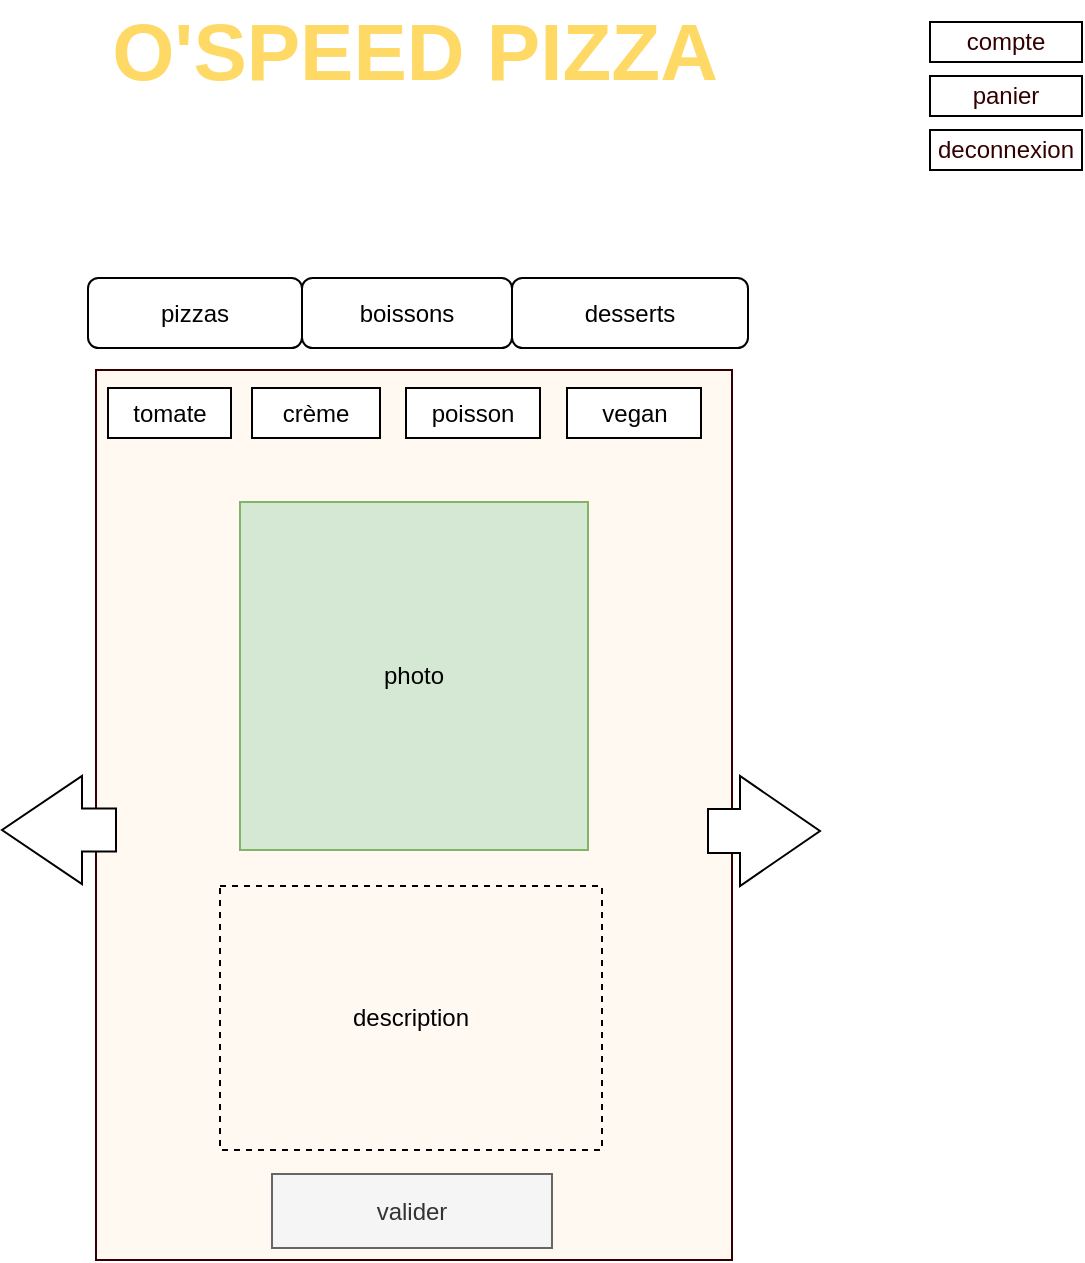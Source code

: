 <mxfile version="14.4.7" type="device"><diagram id="oeRiKQhRw5DzlA4DLYJ-" name="Page-1"><mxGraphModel dx="1384" dy="773" grid="0" gridSize="10" guides="1" tooltips="1" connect="1" arrows="1" fold="1" page="1" pageScale="1" pageWidth="827" pageHeight="1169" math="0" shadow="0"><root><mxCell id="0"/><mxCell id="1" parent="0"/><mxCell id="9-CjOM8kxsaQLHhYBQyz-15" value="" style="rounded=0;whiteSpace=wrap;html=1;strokeColor=#000000;fontColor=#FFD966;" parent="1" vertex="1"><mxGeometry x="216" y="246" width="254" height="344" as="geometry"/></mxCell><mxCell id="9-CjOM8kxsaQLHhYBQyz-1" value="pizzas" style="rounded=1;whiteSpace=wrap;html=1;" parent="1" vertex="1"><mxGeometry x="174" y="147" width="107" height="35" as="geometry"/></mxCell><mxCell id="9-CjOM8kxsaQLHhYBQyz-2" value="boissons" style="rounded=1;whiteSpace=wrap;html=1;" parent="1" vertex="1"><mxGeometry x="281" y="147" width="105" height="35" as="geometry"/></mxCell><mxCell id="9-CjOM8kxsaQLHhYBQyz-3" value="desserts" style="rounded=1;whiteSpace=wrap;html=1;" parent="1" vertex="1"><mxGeometry x="386" y="147" width="118" height="35" as="geometry"/></mxCell><mxCell id="9-CjOM8kxsaQLHhYBQyz-4" value="" style="rounded=0;whiteSpace=wrap;html=1;strokeColor=#330000;fillColor=#FFF9F2;" parent="1" vertex="1"><mxGeometry x="178" y="193" width="318" height="445" as="geometry"/></mxCell><mxCell id="9-CjOM8kxsaQLHhYBQyz-5" value="photo" style="whiteSpace=wrap;html=1;aspect=fixed;fillColor=#d5e8d4;strokeColor=#82b366;" parent="1" vertex="1"><mxGeometry x="250" y="259" width="174" height="174" as="geometry"/></mxCell><mxCell id="9-CjOM8kxsaQLHhYBQyz-6" value="description" style="text;html=1;fillColor=none;align=center;verticalAlign=middle;whiteSpace=wrap;rounded=0;strokeColor=#000000;dashed=1;" parent="1" vertex="1"><mxGeometry x="240" y="451" width="191" height="132" as="geometry"/></mxCell><mxCell id="9-CjOM8kxsaQLHhYBQyz-7" value="" style="html=1;shadow=0;dashed=0;align=center;verticalAlign=middle;shape=mxgraph.arrows2.arrow;dy=0.6;dx=40;notch=0;" parent="1" vertex="1"><mxGeometry x="484" y="396" width="56" height="55" as="geometry"/></mxCell><mxCell id="9-CjOM8kxsaQLHhYBQyz-8" value="" style="html=1;shadow=0;dashed=0;align=center;verticalAlign=middle;shape=mxgraph.arrows2.arrow;dy=0.6;dx=40;flipH=1;notch=0;" parent="1" vertex="1"><mxGeometry x="131" y="396" width="57" height="54" as="geometry"/></mxCell><mxCell id="9-CjOM8kxsaQLHhYBQyz-10" value="valider" style="rounded=0;whiteSpace=wrap;html=1;fillColor=#f5f5f5;strokeColor=#666666;fontColor=#333333;" parent="1" vertex="1"><mxGeometry x="266" y="595" width="140" height="37" as="geometry"/></mxCell><mxCell id="9-CjOM8kxsaQLHhYBQyz-11" value="tomate" style="rounded=0;whiteSpace=wrap;html=1;strokeColor=#000000;" parent="1" vertex="1"><mxGeometry x="184" y="202" width="61.5" height="25" as="geometry"/></mxCell><mxCell id="9-CjOM8kxsaQLHhYBQyz-12" value="crème" style="rounded=0;whiteSpace=wrap;html=1;strokeColor=#000000;" parent="1" vertex="1"><mxGeometry x="256" y="202" width="64" height="25" as="geometry"/></mxCell><mxCell id="9-CjOM8kxsaQLHhYBQyz-14" value="&lt;b&gt;&lt;font style=&quot;font-size: 40px&quot;&gt;O'SPEED PIZZA&lt;/font&gt;&lt;/b&gt;" style="text;html=1;align=center;verticalAlign=middle;resizable=0;points=[];autosize=1;fontColor=#FFD966;" parent="1" vertex="1"><mxGeometry x="180.5" y="19" width="313" height="27" as="geometry"/></mxCell><mxCell id="9-CjOM8kxsaQLHhYBQyz-16" value="poisson" style="rounded=0;whiteSpace=wrap;html=1;strokeColor=#000000;" parent="1" vertex="1"><mxGeometry x="333" y="202" width="67" height="25" as="geometry"/></mxCell><mxCell id="9-CjOM8kxsaQLHhYBQyz-17" value="vegan" style="rounded=0;whiteSpace=wrap;html=1;strokeColor=#000000;" parent="1" vertex="1"><mxGeometry x="413.5" y="202" width="67" height="25" as="geometry"/></mxCell><mxCell id="9-CjOM8kxsaQLHhYBQyz-18" value="&lt;font color=&quot;#330000&quot;&gt;compte&lt;/font&gt;" style="rounded=0;whiteSpace=wrap;html=1;" parent="1" vertex="1"><mxGeometry x="595" y="19" width="76" height="20" as="geometry"/></mxCell><mxCell id="9-CjOM8kxsaQLHhYBQyz-19" value="&lt;font color=&quot;#330000&quot;&gt;panier&lt;/font&gt;" style="rounded=0;whiteSpace=wrap;html=1;" parent="1" vertex="1"><mxGeometry x="595" y="46" width="76" height="20" as="geometry"/></mxCell><mxCell id="9-CjOM8kxsaQLHhYBQyz-20" value="&lt;font color=&quot;#330000&quot;&gt;deconnexion&lt;/font&gt;" style="rounded=0;whiteSpace=wrap;html=1;" parent="1" vertex="1"><mxGeometry x="595" y="73" width="76" height="20" as="geometry"/></mxCell></root></mxGraphModel></diagram></mxfile>